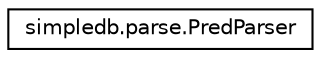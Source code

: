 digraph "Graphical Class Hierarchy"
{
  edge [fontname="Helvetica",fontsize="10",labelfontname="Helvetica",labelfontsize="10"];
  node [fontname="Helvetica",fontsize="10",shape=record];
  rankdir="LR";
  Node0 [label="simpledb.parse.PredParser",height=0.2,width=0.4,color="black", fillcolor="white", style="filled",URL="$classsimpledb_1_1parse_1_1PredParser.html"];
}
